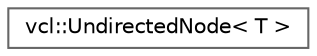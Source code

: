 digraph "Graphical Class Hierarchy"
{
 // LATEX_PDF_SIZE
  bgcolor="transparent";
  edge [fontname=Helvetica,fontsize=10,labelfontname=Helvetica,labelfontsize=10];
  node [fontname=Helvetica,fontsize=10,shape=box,height=0.2,width=0.4];
  rankdir="LR";
  Node0 [label="vcl::UndirectedNode\< T \>",height=0.2,width=0.4,color="grey40", fillcolor="white", style="filled",URL="$classvcl_1_1UndirectedNode.html",tooltip=" "];
}
